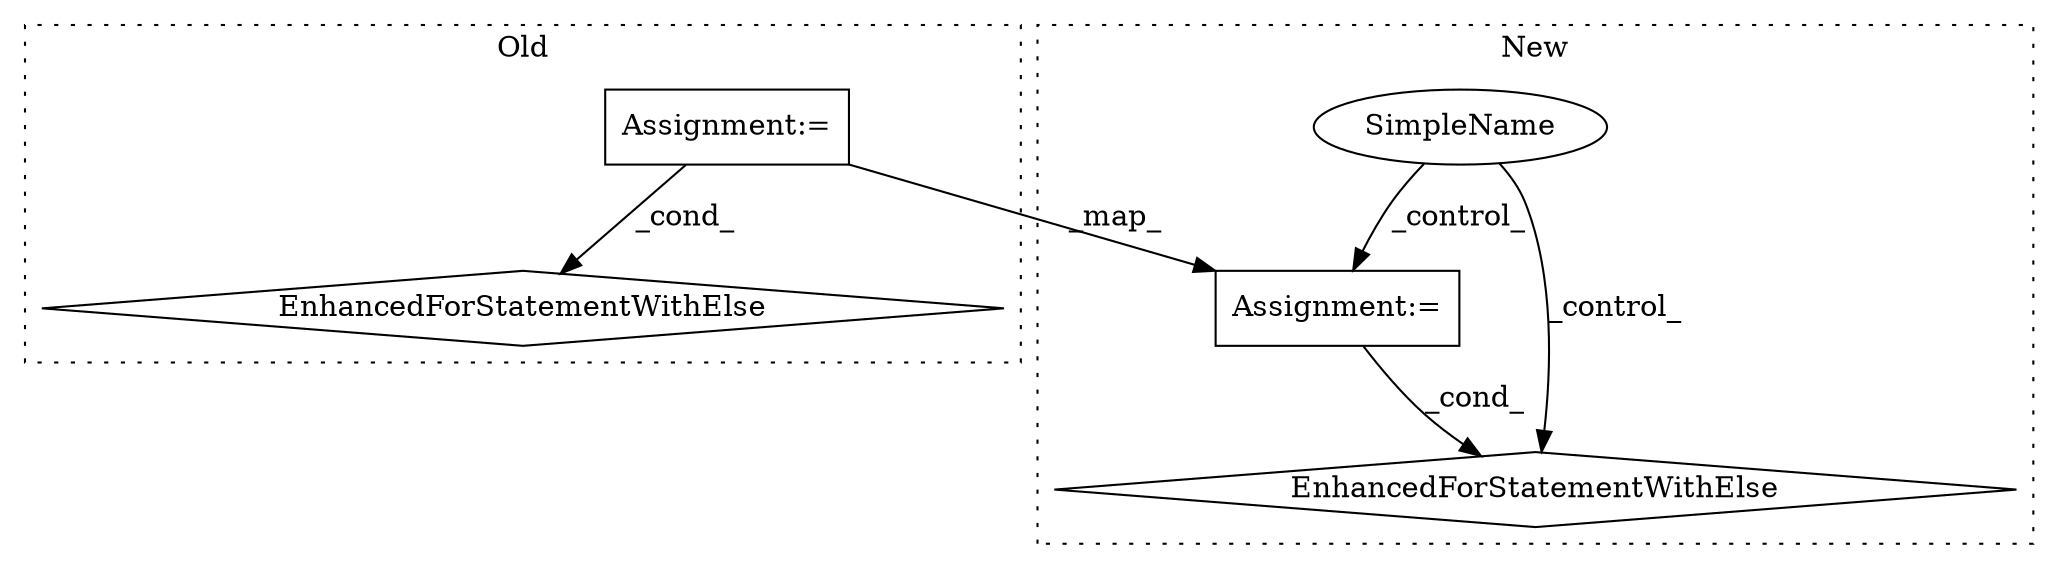 digraph G {
subgraph cluster0 {
1 [label="EnhancedForStatementWithElse" a="115" s="7182,7259" l="53,163" shape="diamond"];
3 [label="Assignment:=" a="7" s="7182,7259" l="53,163" shape="box"];
label = "Old";
style="dotted";
}
subgraph cluster1 {
2 [label="EnhancedForStatementWithElse" a="115" s="7390,7471" l="57,177" shape="diamond"];
4 [label="Assignment:=" a="7" s="7390,7471" l="57,177" shape="box"];
5 [label="SimpleName" a="42" s="" l="" shape="ellipse"];
label = "New";
style="dotted";
}
3 -> 1 [label="_cond_"];
3 -> 4 [label="_map_"];
4 -> 2 [label="_cond_"];
5 -> 4 [label="_control_"];
5 -> 2 [label="_control_"];
}